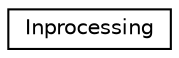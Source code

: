 digraph "Graphical Class Hierarchy"
{
 // LATEX_PDF_SIZE
  edge [fontname="Helvetica",fontsize="10",labelfontname="Helvetica",labelfontsize="10"];
  node [fontname="Helvetica",fontsize="10",shape=record];
  rankdir="LR";
  Node0 [label="Inprocessing",height=0.2,width=0.4,color="black", fillcolor="white", style="filled",URL="$classoperations__research_1_1sat_1_1_inprocessing.html",tooltip=" "];
}
